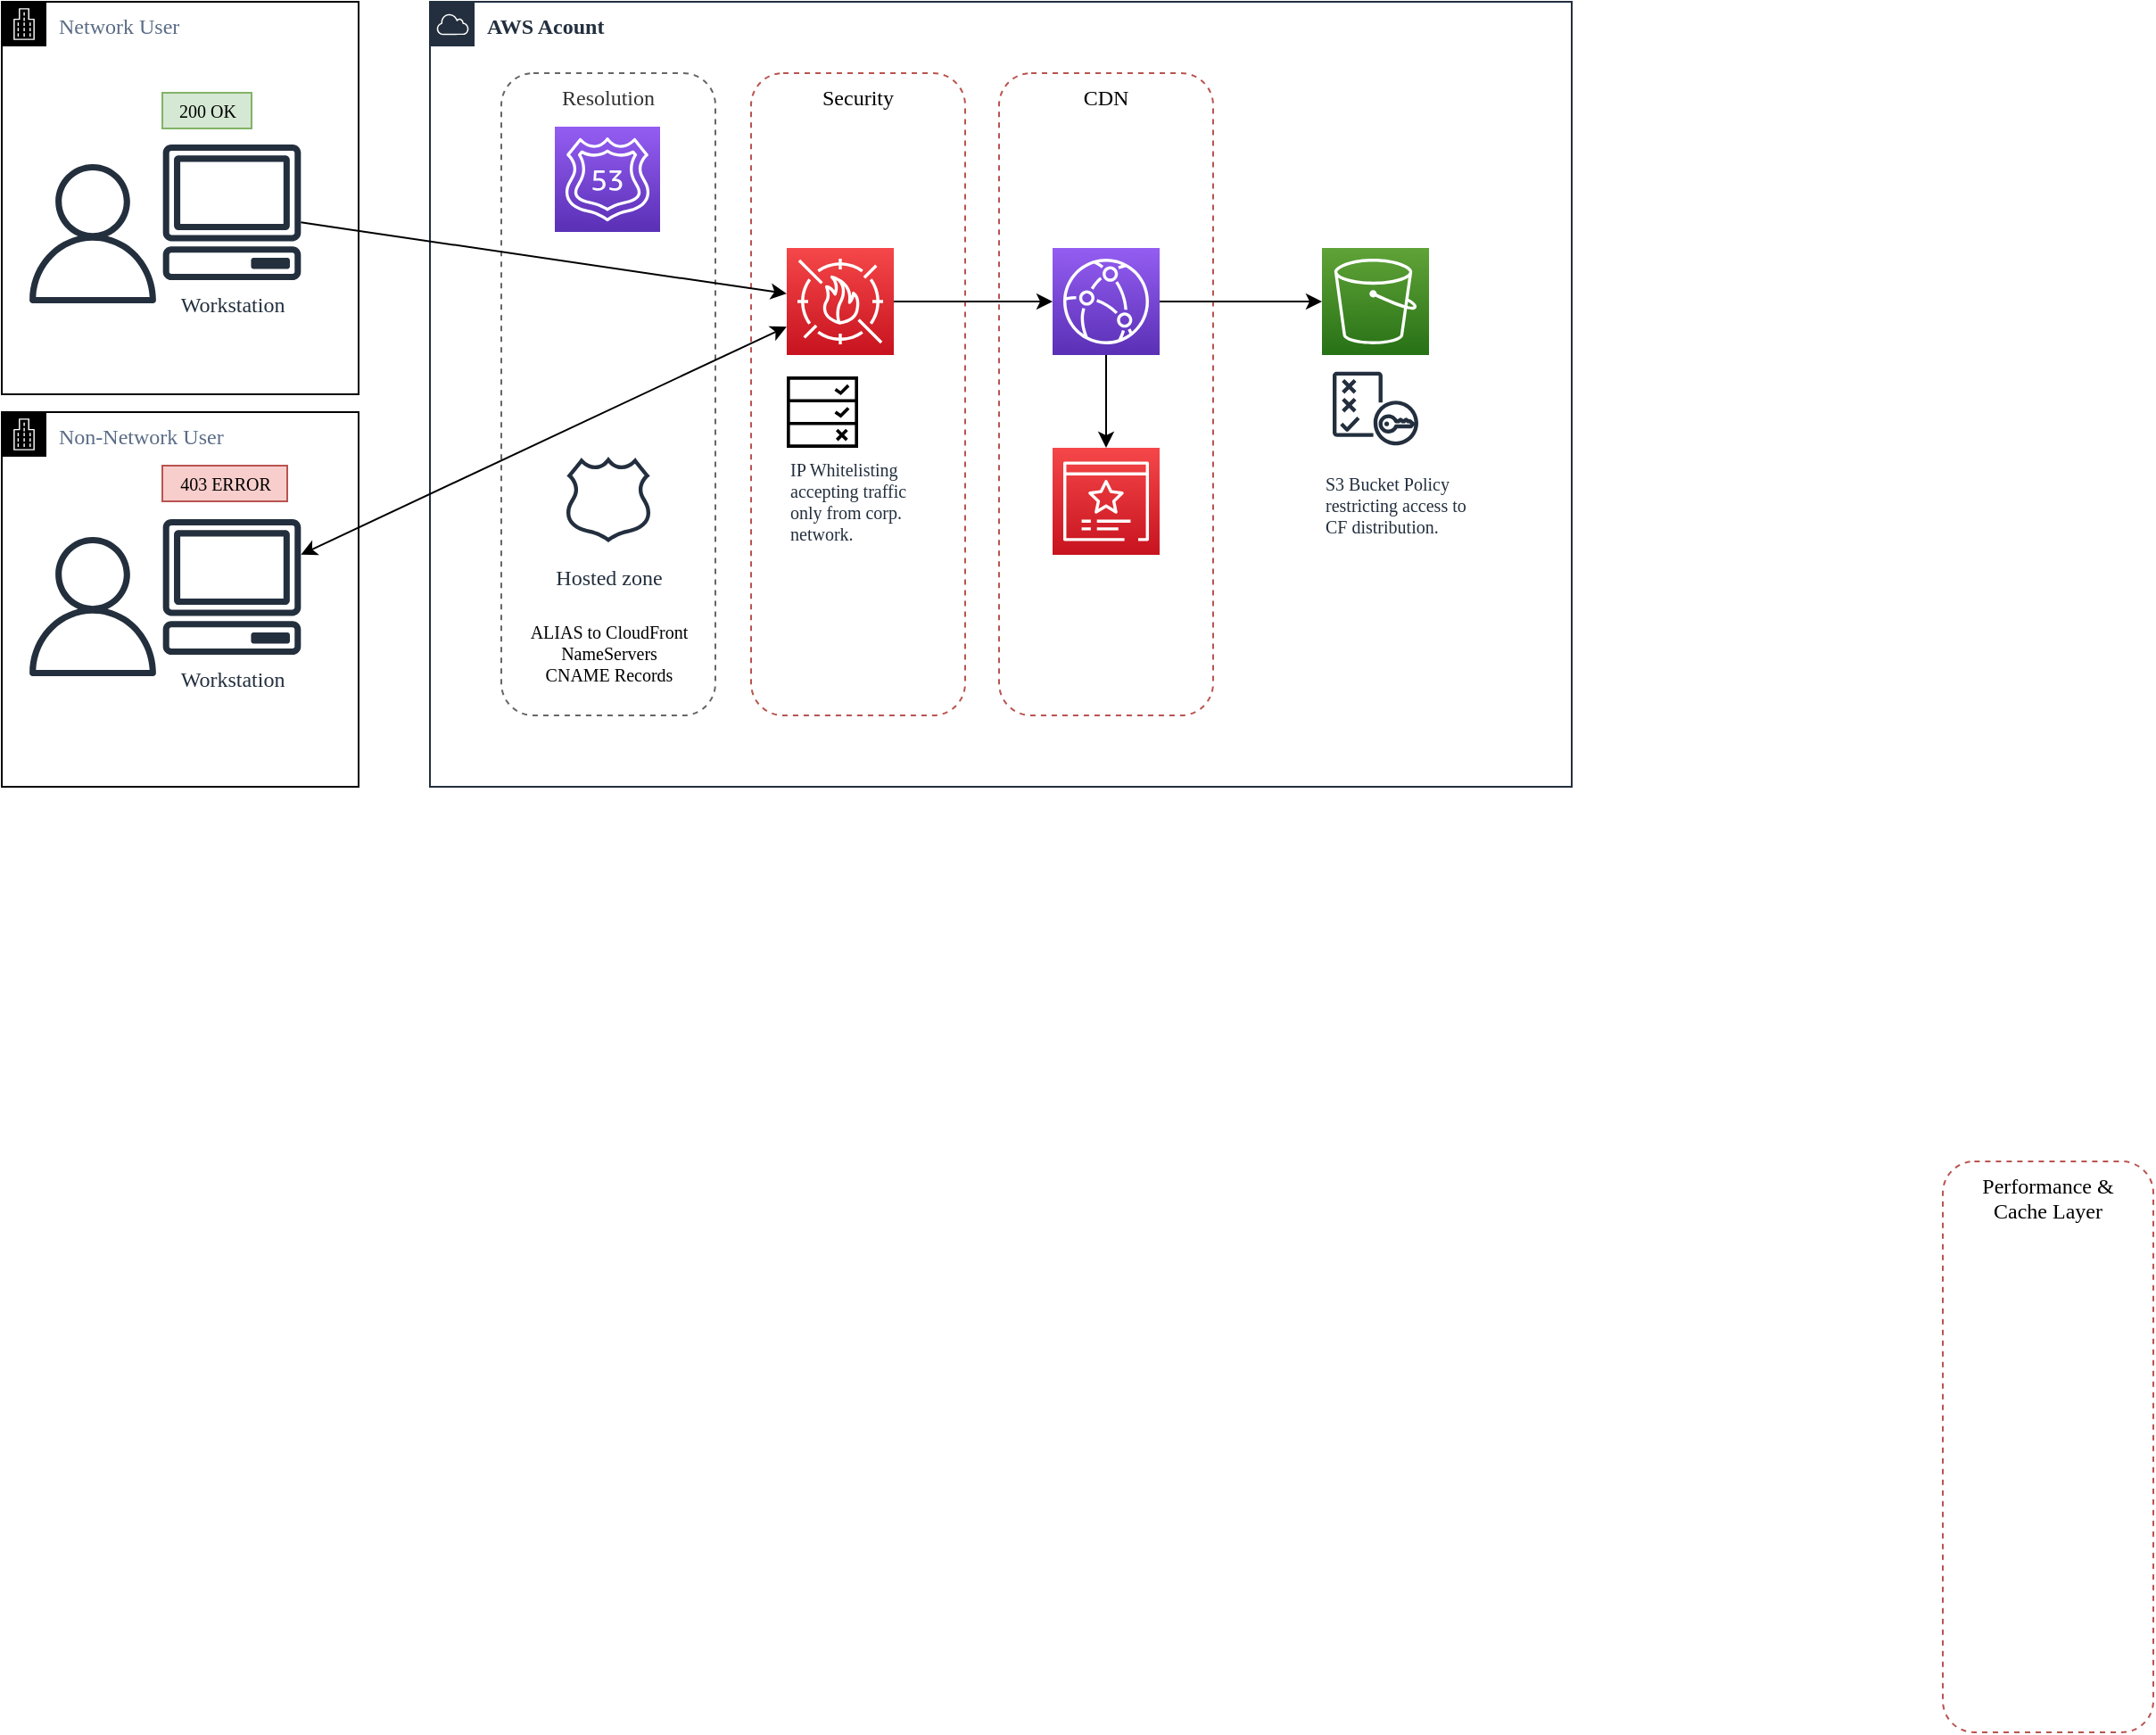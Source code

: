 <mxfile version="18.2.0" type="github">
  <diagram id="rex7fv41qaUPttHRLTtf" name="Page-1">
    <mxGraphModel dx="967" dy="841" grid="1" gridSize="10" guides="1" tooltips="1" connect="1" arrows="1" fold="1" page="1" pageScale="1" pageWidth="1100" pageHeight="850" math="0" shadow="0">
      <root>
        <mxCell id="0" />
        <mxCell id="1" parent="0" />
        <mxCell id="WFS-fDEoe331SOPNhY3o-13" value="&lt;font face=&quot;Verdana&quot;&gt;&lt;b&gt;AWS Acount&lt;/b&gt;&lt;/font&gt;" style="points=[[0,0],[0.25,0],[0.5,0],[0.75,0],[1,0],[1,0.25],[1,0.5],[1,0.75],[1,1],[0.75,1],[0.5,1],[0.25,1],[0,1],[0,0.75],[0,0.5],[0,0.25]];outlineConnect=0;gradientColor=none;html=1;whiteSpace=wrap;fontSize=12;fontStyle=0;container=1;pointerEvents=0;collapsible=0;recursiveResize=0;shape=mxgraph.aws4.group;grIcon=mxgraph.aws4.group_aws_cloud;strokeColor=#232F3E;fillColor=none;verticalAlign=top;align=left;spacingLeft=30;fontColor=#232F3E;dashed=0;rounded=1;" vertex="1" parent="1">
          <mxGeometry x="320" y="80" width="640" height="440" as="geometry" />
        </mxCell>
        <mxCell id="WFS-fDEoe331SOPNhY3o-23" value="CDN" style="fillColor=none;strokeColor=#b85450;dashed=1;verticalAlign=top;fontStyle=0;rounded=1;fontFamily=Verdana;" vertex="1" parent="WFS-fDEoe331SOPNhY3o-13">
          <mxGeometry x="319" y="40" width="120" height="360" as="geometry" />
        </mxCell>
        <mxCell id="WFS-fDEoe331SOPNhY3o-29" value="Resolution" style="fillColor=none;strokeColor=#666666;dashed=1;verticalAlign=top;fontStyle=0;rounded=1;fontFamily=Verdana;fontColor=#333333;" vertex="1" parent="WFS-fDEoe331SOPNhY3o-13">
          <mxGeometry x="40" y="40" width="120" height="360" as="geometry" />
        </mxCell>
        <mxCell id="WFS-fDEoe331SOPNhY3o-11" value="Security" style="fillColor=none;strokeColor=#b85450;dashed=1;verticalAlign=top;fontStyle=0;rounded=1;fontFamily=Verdana;" vertex="1" parent="WFS-fDEoe331SOPNhY3o-13">
          <mxGeometry x="180" y="40" width="120" height="360" as="geometry" />
        </mxCell>
        <mxCell id="WFS-fDEoe331SOPNhY3o-15" value="S3 Bucket Policy&lt;br&gt;restricting access to&lt;br&gt;CF distribution." style="sketch=0;outlineConnect=0;fontColor=#232F3E;gradientColor=none;strokeColor=#232F3E;fillColor=#ffffff;dashed=0;verticalLabelPosition=bottom;verticalAlign=top;align=left;html=1;fontSize=10;fontStyle=0;aspect=fixed;shape=mxgraph.aws4.resourceIcon;resIcon=mxgraph.aws4.policy;rounded=1;fontFamily=Verdana;" vertex="1" parent="WFS-fDEoe331SOPNhY3o-13">
          <mxGeometry x="500" y="198" width="60" height="60" as="geometry" />
        </mxCell>
        <mxCell id="WFS-fDEoe331SOPNhY3o-2" value="" style="sketch=0;points=[[0,0,0],[0.25,0,0],[0.5,0,0],[0.75,0,0],[1,0,0],[0,1,0],[0.25,1,0],[0.5,1,0],[0.75,1,0],[1,1,0],[0,0.25,0],[0,0.5,0],[0,0.75,0],[1,0.25,0],[1,0.5,0],[1,0.75,0]];outlineConnect=0;fontColor=#232F3E;gradientColor=#60A337;gradientDirection=north;fillColor=#277116;strokeColor=#ffffff;dashed=0;verticalLabelPosition=bottom;verticalAlign=top;align=center;html=1;fontSize=12;fontStyle=0;aspect=fixed;shape=mxgraph.aws4.resourceIcon;resIcon=mxgraph.aws4.s3;" vertex="1" parent="WFS-fDEoe331SOPNhY3o-13">
          <mxGeometry x="500" y="138" width="60" height="60" as="geometry" />
        </mxCell>
        <mxCell id="WFS-fDEoe331SOPNhY3o-3" value="" style="sketch=0;points=[[0,0,0],[0.25,0,0],[0.5,0,0],[0.75,0,0],[1,0,0],[0,1,0],[0.25,1,0],[0.5,1,0],[0.75,1,0],[1,1,0],[0,0.25,0],[0,0.5,0],[0,0.75,0],[1,0.25,0],[1,0.5,0],[1,0.75,0]];outlineConnect=0;fontColor=#232F3E;gradientColor=#945DF2;gradientDirection=north;fillColor=#5A30B5;strokeColor=#ffffff;dashed=0;verticalLabelPosition=bottom;verticalAlign=top;align=center;html=1;fontSize=12;fontStyle=0;aspect=fixed;shape=mxgraph.aws4.resourceIcon;resIcon=mxgraph.aws4.cloudfront;" vertex="1" parent="WFS-fDEoe331SOPNhY3o-13">
          <mxGeometry x="349" y="138" width="60" height="60" as="geometry" />
        </mxCell>
        <mxCell id="WFS-fDEoe331SOPNhY3o-7" style="edgeStyle=orthogonalEdgeStyle;rounded=0;orthogonalLoop=1;jettySize=auto;html=1;" edge="1" parent="WFS-fDEoe331SOPNhY3o-13" source="WFS-fDEoe331SOPNhY3o-3" target="WFS-fDEoe331SOPNhY3o-2">
          <mxGeometry relative="1" as="geometry" />
        </mxCell>
        <mxCell id="WFS-fDEoe331SOPNhY3o-4" value="" style="sketch=0;points=[[0,0,0],[0.25,0,0],[0.5,0,0],[0.75,0,0],[1,0,0],[0,1,0],[0.25,1,0],[0.5,1,0],[0.75,1,0],[1,1,0],[0,0.25,0],[0,0.5,0],[0,0.75,0],[1,0.25,0],[1,0.5,0],[1,0.75,0]];outlineConnect=0;fontColor=#232F3E;gradientColor=#F54749;gradientDirection=north;fillColor=#C7131F;strokeColor=#ffffff;dashed=0;verticalLabelPosition=bottom;verticalAlign=top;align=center;html=1;fontSize=12;fontStyle=0;aspect=fixed;shape=mxgraph.aws4.resourceIcon;resIcon=mxgraph.aws4.certificate_manager_3;" vertex="1" parent="WFS-fDEoe331SOPNhY3o-13">
          <mxGeometry x="349" y="250" width="60" height="60" as="geometry" />
        </mxCell>
        <mxCell id="WFS-fDEoe331SOPNhY3o-5" style="edgeStyle=orthogonalEdgeStyle;rounded=0;orthogonalLoop=1;jettySize=auto;html=1;entryX=0.5;entryY=0;entryDx=0;entryDy=0;entryPerimeter=0;" edge="1" parent="WFS-fDEoe331SOPNhY3o-13" source="WFS-fDEoe331SOPNhY3o-3" target="WFS-fDEoe331SOPNhY3o-4">
          <mxGeometry relative="1" as="geometry" />
        </mxCell>
        <mxCell id="WFS-fDEoe331SOPNhY3o-8" value="" style="sketch=0;points=[[0,0,0],[0.25,0,0],[0.5,0,0],[0.75,0,0],[1,0,0],[0,1,0],[0.25,1,0],[0.5,1,0],[0.75,1,0],[1,1,0],[0,0.25,0],[0,0.5,0],[0,0.75,0],[1,0.25,0],[1,0.5,0],[1,0.75,0]];outlineConnect=0;fontColor=#232F3E;gradientColor=#F54749;gradientDirection=north;fillColor=#C7131F;strokeColor=#ffffff;dashed=0;verticalLabelPosition=bottom;verticalAlign=top;align=center;html=1;fontSize=12;fontStyle=0;aspect=fixed;shape=mxgraph.aws4.resourceIcon;resIcon=mxgraph.aws4.waf;" vertex="1" parent="WFS-fDEoe331SOPNhY3o-13">
          <mxGeometry x="200" y="138" width="60" height="60" as="geometry" />
        </mxCell>
        <mxCell id="WFS-fDEoe331SOPNhY3o-6" style="edgeStyle=orthogonalEdgeStyle;rounded=0;orthogonalLoop=1;jettySize=auto;html=1;entryX=0;entryY=0.5;entryDx=0;entryDy=0;entryPerimeter=0;startArrow=none;" edge="1" parent="WFS-fDEoe331SOPNhY3o-13" source="WFS-fDEoe331SOPNhY3o-8" target="WFS-fDEoe331SOPNhY3o-3">
          <mxGeometry relative="1" as="geometry" />
        </mxCell>
        <mxCell id="WFS-fDEoe331SOPNhY3o-14" value="IP Whitelisting&lt;br&gt;accepting traffic&lt;br&gt;only from corp.&lt;br&gt;network." style="sketch=0;outlineConnect=0;fontColor=#232F3E;gradientColor=none;fillColor=#000000;strokeColor=none;dashed=0;verticalLabelPosition=bottom;verticalAlign=top;align=left;html=1;fontSize=10;fontStyle=0;aspect=fixed;pointerEvents=1;shape=mxgraph.aws4.waf_rule;rounded=1;fontFamily=Verdana;" vertex="1" parent="WFS-fDEoe331SOPNhY3o-13">
          <mxGeometry x="200" y="210" width="40" height="40" as="geometry" />
        </mxCell>
        <mxCell id="WFS-fDEoe331SOPNhY3o-1" value="" style="sketch=0;points=[[0,0,0],[0.25,0,0],[0.5,0,0],[0.75,0,0],[1,0,0],[0,1,0],[0.25,1,0],[0.5,1,0],[0.75,1,0],[1,1,0],[0,0.25,0],[0,0.5,0],[0,0.75,0],[1,0.25,0],[1,0.5,0],[1,0.75,0]];outlineConnect=0;fontColor=#232F3E;gradientColor=#945DF2;gradientDirection=north;fillColor=#5A30B5;strokeColor=#ffffff;dashed=0;verticalLabelPosition=bottom;verticalAlign=top;align=center;html=1;fontSize=12;fontStyle=0;aspect=fixed;shape=mxgraph.aws4.resourceIcon;resIcon=mxgraph.aws4.route_53;" vertex="1" parent="WFS-fDEoe331SOPNhY3o-13">
          <mxGeometry x="70" y="70" width="59" height="59" as="geometry" />
        </mxCell>
        <mxCell id="WFS-fDEoe331SOPNhY3o-35" value="Hosted zone" style="sketch=0;outlineConnect=0;fontColor=#232F3E;gradientColor=none;strokeColor=#232F3E;fillColor=#ffffff;dashed=0;verticalLabelPosition=bottom;verticalAlign=top;align=center;html=1;fontSize=12;fontStyle=0;aspect=fixed;shape=mxgraph.aws4.resourceIcon;resIcon=mxgraph.aws4.hosted_zone;rounded=1;fontFamily=Verdana;" vertex="1" parent="WFS-fDEoe331SOPNhY3o-13">
          <mxGeometry x="70" y="249" width="60" height="60" as="geometry" />
        </mxCell>
        <mxCell id="WFS-fDEoe331SOPNhY3o-36" value="ALIAS to CloudFront&lt;br&gt;NameServers&lt;br&gt;CNAME Records" style="text;html=1;align=center;verticalAlign=middle;resizable=0;points=[];autosize=1;strokeColor=none;fillColor=none;fontSize=10;fontFamily=Verdana;" vertex="1" parent="WFS-fDEoe331SOPNhY3o-13">
          <mxGeometry x="40" y="345" width="120" height="40" as="geometry" />
        </mxCell>
        <mxCell id="WFS-fDEoe331SOPNhY3o-17" value="Network User" style="points=[[0,0],[0.25,0],[0.5,0],[0.75,0],[1,0],[1,0.25],[1,0.5],[1,0.75],[1,1],[0.75,1],[0.5,1],[0.25,1],[0,1],[0,0.75],[0,0.5],[0,0.25]];outlineConnect=0;gradientColor=none;html=1;whiteSpace=wrap;fontSize=12;fontStyle=0;container=1;pointerEvents=0;collapsible=0;recursiveResize=0;shape=mxgraph.aws4.group;grIcon=mxgraph.aws4.group_corporate_data_center;strokeColor=default;fillColor=none;verticalAlign=top;align=left;spacingLeft=30;fontColor=#5A6C86;dashed=0;rounded=1;fontFamily=Verdana;" vertex="1" parent="1">
          <mxGeometry x="80" y="80" width="200" height="220" as="geometry" />
        </mxCell>
        <mxCell id="WFS-fDEoe331SOPNhY3o-16" value="" style="sketch=0;outlineConnect=0;fontColor=#232F3E;gradientColor=none;fillColor=#232F3D;strokeColor=none;dashed=0;verticalLabelPosition=bottom;verticalAlign=top;align=center;html=1;fontSize=12;fontStyle=0;aspect=fixed;pointerEvents=1;shape=mxgraph.aws4.user;rounded=1;fontFamily=Verdana;" vertex="1" parent="WFS-fDEoe331SOPNhY3o-17">
          <mxGeometry x="12" y="91" width="78" height="78" as="geometry" />
        </mxCell>
        <mxCell id="WFS-fDEoe331SOPNhY3o-20" value="Workstation" style="sketch=0;outlineConnect=0;fontColor=#232F3E;gradientColor=none;fillColor=#232F3D;strokeColor=none;dashed=0;verticalLabelPosition=bottom;verticalAlign=top;align=center;html=1;fontSize=12;fontStyle=0;aspect=fixed;pointerEvents=1;shape=mxgraph.aws4.client;rounded=1;fontFamily=Verdana;" vertex="1" parent="WFS-fDEoe331SOPNhY3o-17">
          <mxGeometry x="90" y="80" width="78" height="76" as="geometry" />
        </mxCell>
        <mxCell id="WFS-fDEoe331SOPNhY3o-32" value="200 OK" style="text;html=1;align=center;verticalAlign=middle;resizable=0;points=[];autosize=1;strokeColor=#82b366;fillColor=#d5e8d4;fontSize=10;fontFamily=Verdana;" vertex="1" parent="WFS-fDEoe331SOPNhY3o-17">
          <mxGeometry x="90" y="51" width="50" height="20" as="geometry" />
        </mxCell>
        <mxCell id="WFS-fDEoe331SOPNhY3o-19" style="edgeStyle=none;rounded=0;orthogonalLoop=1;jettySize=auto;html=1;fontFamily=Verdana;fontSize=10;endArrow=classic;endFill=1;startArrow=none;" edge="1" parent="1" source="WFS-fDEoe331SOPNhY3o-20" target="WFS-fDEoe331SOPNhY3o-8">
          <mxGeometry relative="1" as="geometry">
            <mxPoint x="260" y="239" as="sourcePoint" />
          </mxGeometry>
        </mxCell>
        <mxCell id="WFS-fDEoe331SOPNhY3o-12" value="Performance &amp;&#xa;Cache Layer" style="fillColor=none;strokeColor=#b85450;dashed=1;verticalAlign=top;fontStyle=0;rounded=1;fontFamily=Verdana;" vertex="1" parent="1">
          <mxGeometry x="1168" y="730" width="118" height="320" as="geometry" />
        </mxCell>
        <mxCell id="WFS-fDEoe331SOPNhY3o-24" value="Non-Network User" style="points=[[0,0],[0.25,0],[0.5,0],[0.75,0],[1,0],[1,0.25],[1,0.5],[1,0.75],[1,1],[0.75,1],[0.5,1],[0.25,1],[0,1],[0,0.75],[0,0.5],[0,0.25]];outlineConnect=0;gradientColor=none;html=1;whiteSpace=wrap;fontSize=12;fontStyle=0;container=1;pointerEvents=0;collapsible=0;recursiveResize=0;shape=mxgraph.aws4.group;grIcon=mxgraph.aws4.group_corporate_data_center;strokeColor=default;fillColor=none;verticalAlign=top;align=left;spacingLeft=30;fontColor=#5A6C86;dashed=0;rounded=1;fontFamily=Verdana;" vertex="1" parent="1">
          <mxGeometry x="80" y="310" width="200" height="210" as="geometry" />
        </mxCell>
        <mxCell id="WFS-fDEoe331SOPNhY3o-25" value="" style="sketch=0;outlineConnect=0;fontColor=#232F3E;gradientColor=none;fillColor=#232F3D;strokeColor=none;dashed=0;verticalLabelPosition=bottom;verticalAlign=top;align=center;html=1;fontSize=12;fontStyle=0;aspect=fixed;pointerEvents=1;shape=mxgraph.aws4.user;rounded=1;fontFamily=Verdana;" vertex="1" parent="WFS-fDEoe331SOPNhY3o-24">
          <mxGeometry x="12" y="70" width="78" height="78" as="geometry" />
        </mxCell>
        <mxCell id="WFS-fDEoe331SOPNhY3o-26" value="Workstation" style="sketch=0;outlineConnect=0;fontColor=#232F3E;gradientColor=none;fillColor=#232F3D;strokeColor=none;dashed=0;verticalLabelPosition=bottom;verticalAlign=top;align=center;html=1;fontSize=12;fontStyle=0;aspect=fixed;pointerEvents=1;shape=mxgraph.aws4.client;rounded=1;fontFamily=Verdana;" vertex="1" parent="WFS-fDEoe331SOPNhY3o-24">
          <mxGeometry x="90" y="60" width="78" height="76" as="geometry" />
        </mxCell>
        <mxCell id="WFS-fDEoe331SOPNhY3o-33" value="403 ERROR" style="text;html=1;align=center;verticalAlign=middle;resizable=0;points=[];autosize=1;strokeColor=#b85450;fillColor=#f8cecc;fontSize=10;fontFamily=Verdana;" vertex="1" parent="WFS-fDEoe331SOPNhY3o-24">
          <mxGeometry x="90" y="30" width="70" height="20" as="geometry" />
        </mxCell>
        <mxCell id="WFS-fDEoe331SOPNhY3o-28" style="edgeStyle=none;rounded=0;orthogonalLoop=1;jettySize=auto;html=1;fontFamily=Verdana;fontSize=10;startArrow=classic;startFill=1;endArrow=classic;endFill=1;" edge="1" parent="1" source="WFS-fDEoe331SOPNhY3o-26" target="WFS-fDEoe331SOPNhY3o-8">
          <mxGeometry relative="1" as="geometry" />
        </mxCell>
      </root>
    </mxGraphModel>
  </diagram>
</mxfile>
